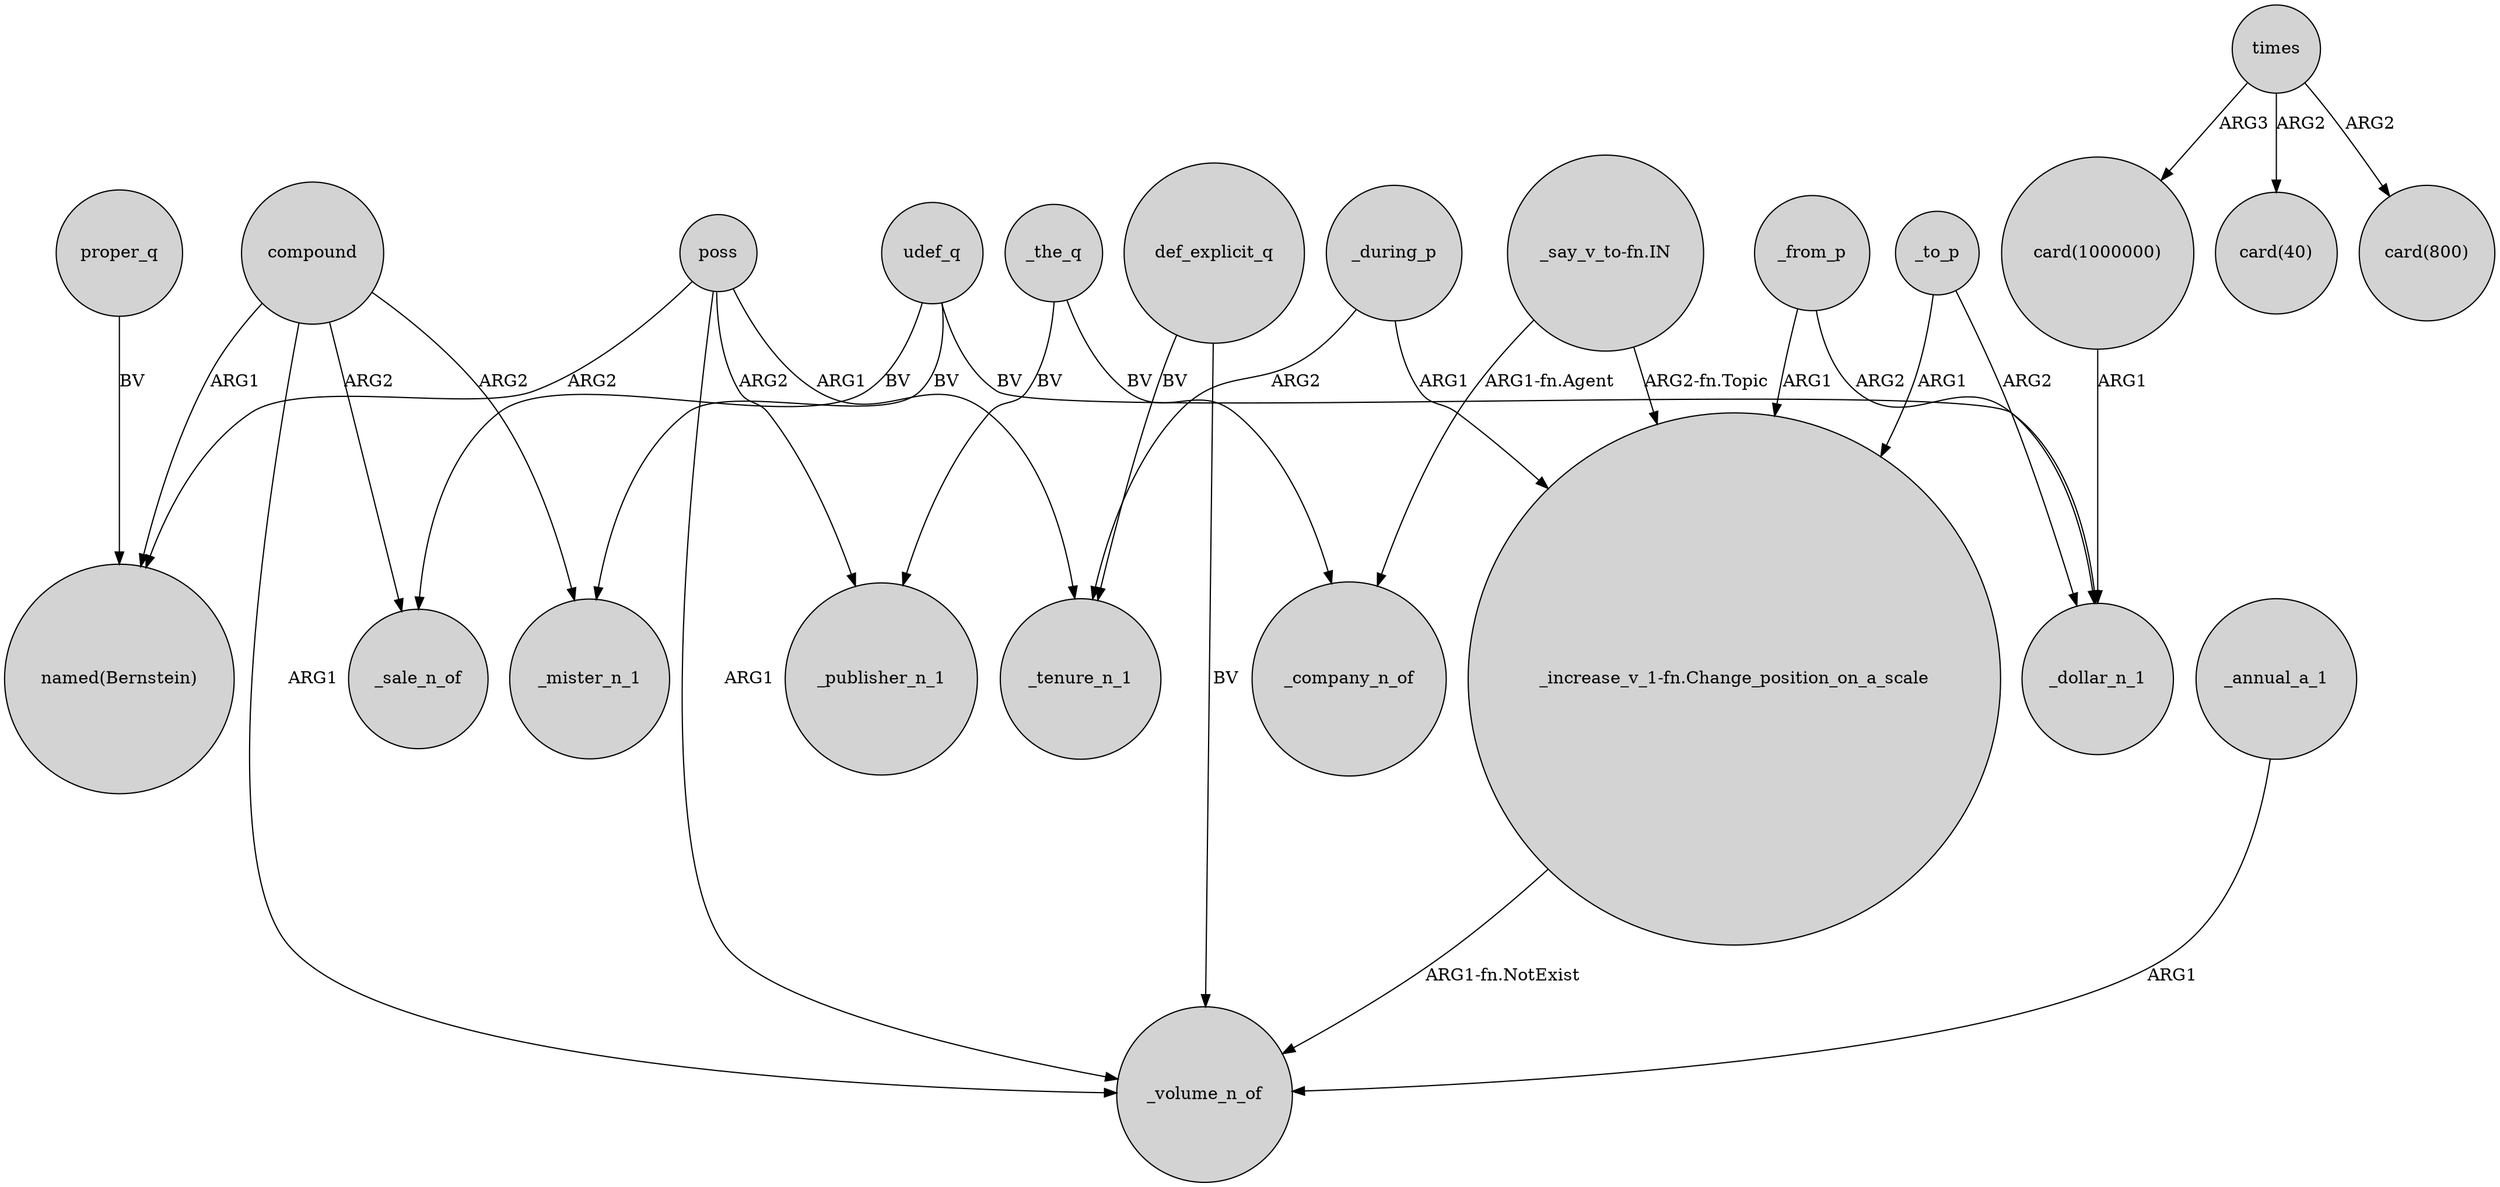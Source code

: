 digraph {
	node [shape=circle style=filled]
	"card(1000000)" -> _dollar_n_1 [label=ARG1]
	compound -> "named(Bernstein)" [label=ARG1]
	proper_q -> "named(Bernstein)" [label=BV]
	_to_p -> _dollar_n_1 [label=ARG2]
	def_explicit_q -> _volume_n_of [label=BV]
	times -> "card(40)" [label=ARG2]
	poss -> _tenure_n_1 [label=ARG1]
	"_say_v_to-fn.IN" -> "_increase_v_1-fn.Change_position_on_a_scale" [label="ARG2-fn.Topic"]
	compound -> _mister_n_1 [label=ARG2]
	udef_q -> _mister_n_1 [label=BV]
	_the_q -> _publisher_n_1 [label=BV]
	_during_p -> _tenure_n_1 [label=ARG2]
	_the_q -> _company_n_of [label=BV]
	_to_p -> "_increase_v_1-fn.Change_position_on_a_scale" [label=ARG1]
	compound -> _sale_n_of [label=ARG2]
	def_explicit_q -> _tenure_n_1 [label=BV]
	times -> "card(1000000)" [label=ARG3]
	times -> "card(800)" [label=ARG2]
	poss -> _volume_n_of [label=ARG1]
	_from_p -> "_increase_v_1-fn.Change_position_on_a_scale" [label=ARG1]
	udef_q -> _sale_n_of [label=BV]
	poss -> "named(Bernstein)" [label=ARG2]
	_during_p -> "_increase_v_1-fn.Change_position_on_a_scale" [label=ARG1]
	_annual_a_1 -> _volume_n_of [label=ARG1]
	"_say_v_to-fn.IN" -> _company_n_of [label="ARG1-fn.Agent"]
	poss -> _publisher_n_1 [label=ARG2]
	_from_p -> _dollar_n_1 [label=ARG2]
	"_increase_v_1-fn.Change_position_on_a_scale" -> _volume_n_of [label="ARG1-fn.NotExist"]
	udef_q -> _dollar_n_1 [label=BV]
	compound -> _volume_n_of [label=ARG1]
}

